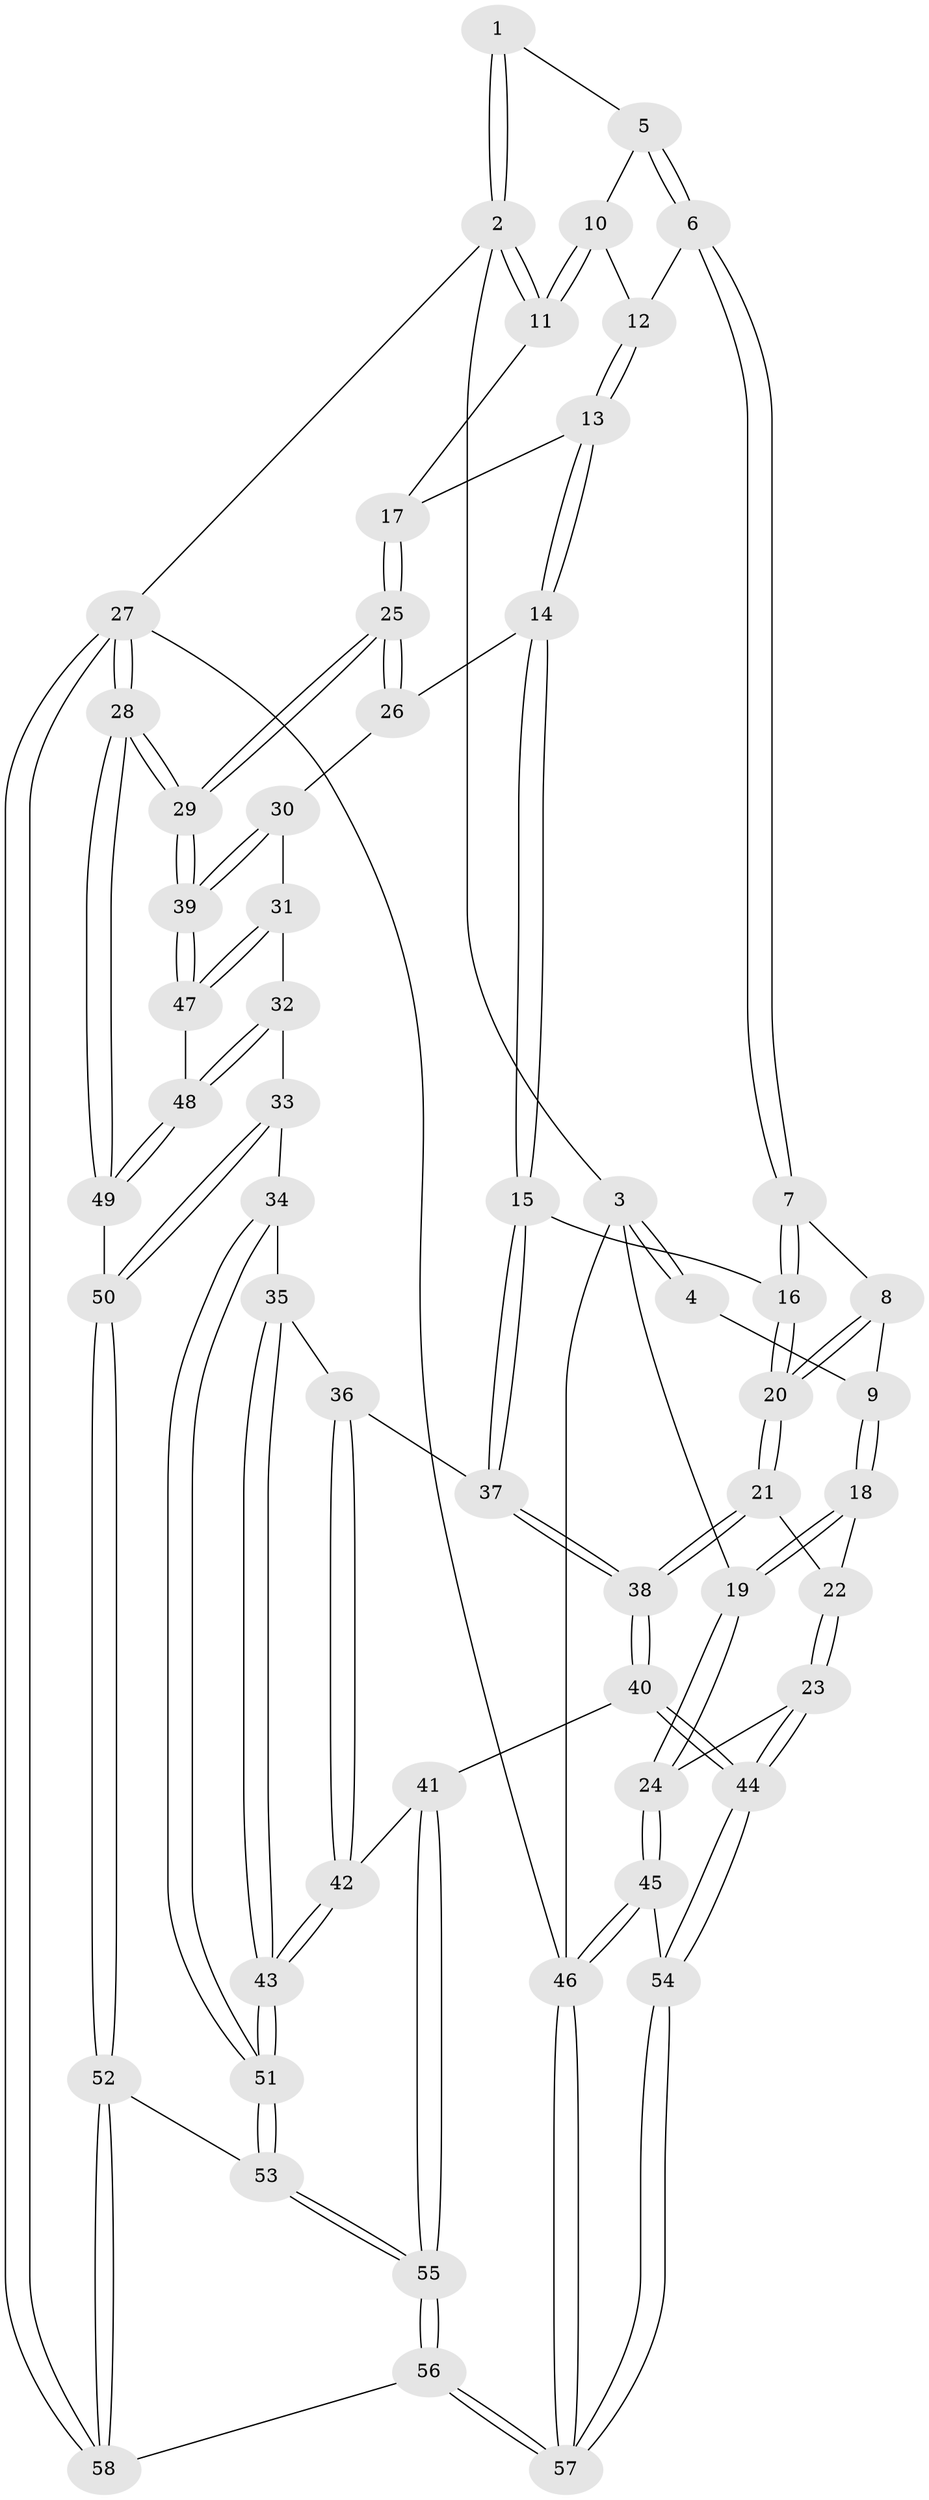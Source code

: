 // coarse degree distribution, {2: 0.2571428571428571, 4: 0.14285714285714285, 5: 0.11428571428571428, 3: 0.45714285714285713, 6: 0.02857142857142857}
// Generated by graph-tools (version 1.1) at 2025/54/03/04/25 22:54:43]
// undirected, 58 vertices, 142 edges
graph export_dot {
  node [color=gray90,style=filled];
  1 [pos="+0.4530537995387102+0"];
  2 [pos="+1+0"];
  3 [pos="+0+0"];
  4 [pos="+0.024626293677572665+0"];
  5 [pos="+0.49926897885970795+0.05003924100551015"];
  6 [pos="+0.49026054977722333+0.23952102855388577"];
  7 [pos="+0.4444163576545209+0.31871807931552376"];
  8 [pos="+0.39391530188541796+0.3428307767930295"];
  9 [pos="+0.3075124740051735+0.3463546207496196"];
  10 [pos="+0.8862836949701709+0.16591619980865988"];
  11 [pos="+1+0.07440355776543994"];
  12 [pos="+0.7189451172416066+0.3358251980294041"];
  13 [pos="+0.7291643249020464+0.4128576171104692"];
  14 [pos="+0.715696939747131+0.5211653731136879"];
  15 [pos="+0.625559548786955+0.549643412430619"];
  16 [pos="+0.5394450648405241+0.46769907027449803"];
  17 [pos="+1+0.3263348403686989"];
  18 [pos="+0.20296628761822846+0.389152193025816"];
  19 [pos="+0+0.22571273007979142"];
  20 [pos="+0.35801454459506715+0.5954622396489533"];
  21 [pos="+0.3491764045560608+0.6188458149786944"];
  22 [pos="+0.20498734314063144+0.4603959194405482"];
  23 [pos="+0.07248639304097335+0.6844050427900145"];
  24 [pos="+0+0.6524411866329174"];
  25 [pos="+1+0.5250332086960341"];
  26 [pos="+0.7266868122012596+0.5267210715734242"];
  27 [pos="+1+1"];
  28 [pos="+1+1"];
  29 [pos="+1+0.7489481806398796"];
  30 [pos="+0.7685432597900873+0.6369975325795091"];
  31 [pos="+0.754133806016859+0.7291236831869253"];
  32 [pos="+0.7316399278189214+0.7483863207338979"];
  33 [pos="+0.7274532134735379+0.7491089752273787"];
  34 [pos="+0.7133478068934942+0.7505510858463285"];
  35 [pos="+0.6631514913649398+0.6899627988603898"];
  36 [pos="+0.6148370100482538+0.5919108197704442"];
  37 [pos="+0.61602551278505+0.5669420657459671"];
  38 [pos="+0.35146729486251393+0.660560905936023"];
  39 [pos="+1+0.7495633611198085"];
  40 [pos="+0.3299699536290091+0.7169346199815311"];
  41 [pos="+0.4126025348100533+0.7763571957121698"];
  42 [pos="+0.5331734708126551+0.787157771175376"];
  43 [pos="+0.5772100195666854+0.8220099273790347"];
  44 [pos="+0.19306091080145385+0.7665419742985046"];
  45 [pos="+0+0.9978859887475101"];
  46 [pos="+0+1"];
  47 [pos="+0.9214797412004705+0.7652268253282382"];
  48 [pos="+0.7893474201798587+0.8416455485360957"];
  49 [pos="+0.7668324806504144+0.8907111150977458"];
  50 [pos="+0.7287783427025353+0.8982946985993866"];
  51 [pos="+0.6050817947948169+0.8488435639309234"];
  52 [pos="+0.6557483209872428+0.9173766480922808"];
  53 [pos="+0.6138724270723587+0.8750181240743365"];
  54 [pos="+0.18444816235347772+0.8498330708923485"];
  55 [pos="+0.42531691288616913+1"];
  56 [pos="+0.31902337780726736+1"];
  57 [pos="+0.21162573570195858+1"];
  58 [pos="+0.6785533938423838+1"];
  1 -- 2;
  1 -- 2;
  1 -- 5;
  2 -- 3;
  2 -- 11;
  2 -- 11;
  2 -- 27;
  3 -- 4;
  3 -- 4;
  3 -- 19;
  3 -- 46;
  4 -- 9;
  5 -- 6;
  5 -- 6;
  5 -- 10;
  6 -- 7;
  6 -- 7;
  6 -- 12;
  7 -- 8;
  7 -- 16;
  7 -- 16;
  8 -- 9;
  8 -- 20;
  8 -- 20;
  9 -- 18;
  9 -- 18;
  10 -- 11;
  10 -- 11;
  10 -- 12;
  11 -- 17;
  12 -- 13;
  12 -- 13;
  13 -- 14;
  13 -- 14;
  13 -- 17;
  14 -- 15;
  14 -- 15;
  14 -- 26;
  15 -- 16;
  15 -- 37;
  15 -- 37;
  16 -- 20;
  16 -- 20;
  17 -- 25;
  17 -- 25;
  18 -- 19;
  18 -- 19;
  18 -- 22;
  19 -- 24;
  19 -- 24;
  20 -- 21;
  20 -- 21;
  21 -- 22;
  21 -- 38;
  21 -- 38;
  22 -- 23;
  22 -- 23;
  23 -- 24;
  23 -- 44;
  23 -- 44;
  24 -- 45;
  24 -- 45;
  25 -- 26;
  25 -- 26;
  25 -- 29;
  25 -- 29;
  26 -- 30;
  27 -- 28;
  27 -- 28;
  27 -- 58;
  27 -- 58;
  27 -- 46;
  28 -- 29;
  28 -- 29;
  28 -- 49;
  28 -- 49;
  29 -- 39;
  29 -- 39;
  30 -- 31;
  30 -- 39;
  30 -- 39;
  31 -- 32;
  31 -- 47;
  31 -- 47;
  32 -- 33;
  32 -- 48;
  32 -- 48;
  33 -- 34;
  33 -- 50;
  33 -- 50;
  34 -- 35;
  34 -- 51;
  34 -- 51;
  35 -- 36;
  35 -- 43;
  35 -- 43;
  36 -- 37;
  36 -- 42;
  36 -- 42;
  37 -- 38;
  37 -- 38;
  38 -- 40;
  38 -- 40;
  39 -- 47;
  39 -- 47;
  40 -- 41;
  40 -- 44;
  40 -- 44;
  41 -- 42;
  41 -- 55;
  41 -- 55;
  42 -- 43;
  42 -- 43;
  43 -- 51;
  43 -- 51;
  44 -- 54;
  44 -- 54;
  45 -- 46;
  45 -- 46;
  45 -- 54;
  46 -- 57;
  46 -- 57;
  47 -- 48;
  48 -- 49;
  48 -- 49;
  49 -- 50;
  50 -- 52;
  50 -- 52;
  51 -- 53;
  51 -- 53;
  52 -- 53;
  52 -- 58;
  52 -- 58;
  53 -- 55;
  53 -- 55;
  54 -- 57;
  54 -- 57;
  55 -- 56;
  55 -- 56;
  56 -- 57;
  56 -- 57;
  56 -- 58;
}
